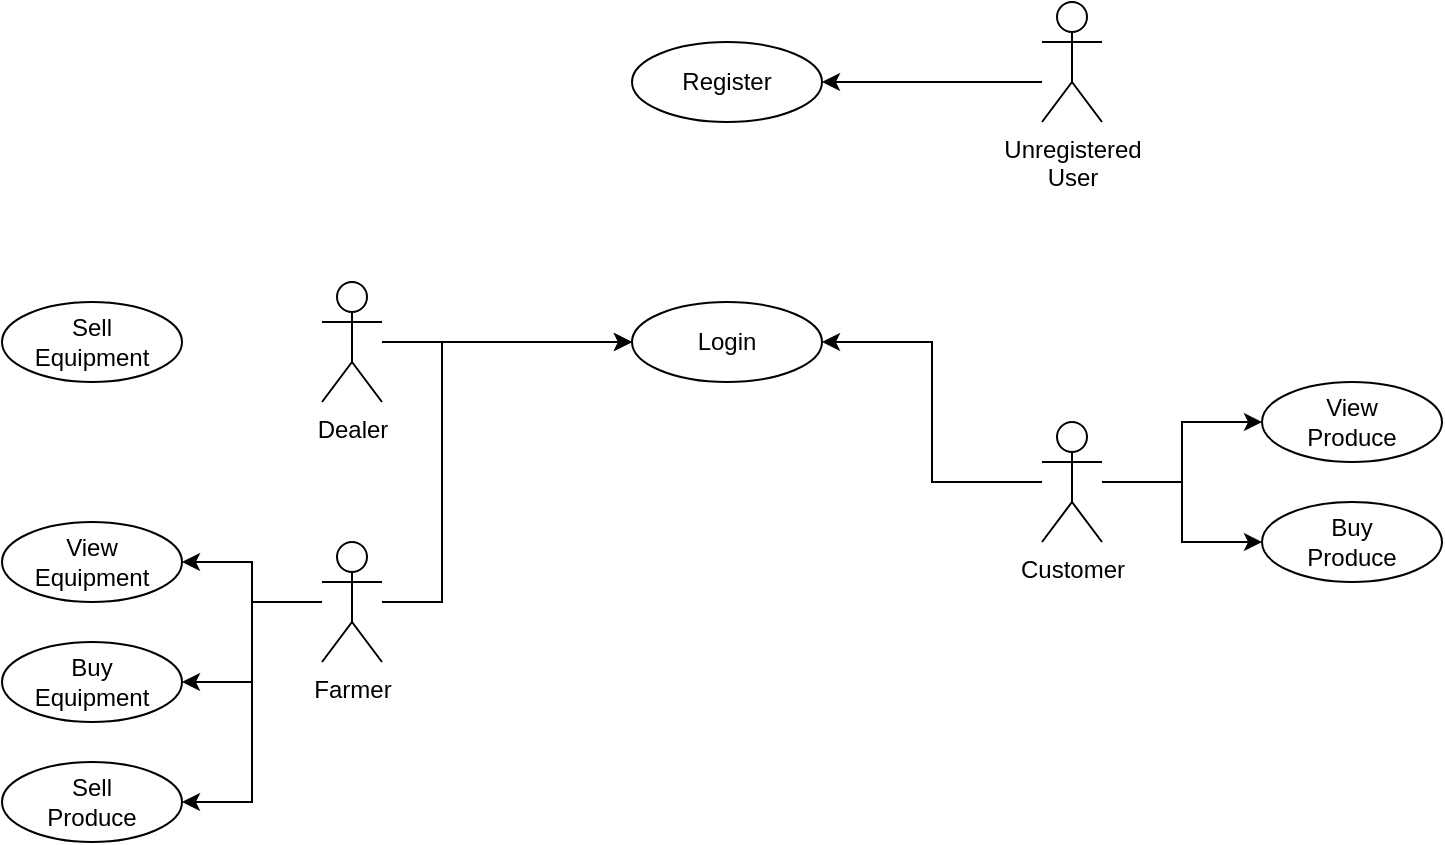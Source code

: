 <mxfile version="24.2.0" type="device">
  <diagram name="Page-1" id="Wl4qqZWPlfM1WC1LZrM2">
    <mxGraphModel dx="1607" dy="540" grid="1" gridSize="10" guides="1" tooltips="1" connect="1" arrows="1" fold="1" page="1" pageScale="1" pageWidth="850" pageHeight="1100" math="0" shadow="0">
      <root>
        <mxCell id="0" />
        <mxCell id="1" parent="0" />
        <mxCell id="0cN9bVkUMFvqnsQbVNbZ-9" style="edgeStyle=orthogonalEdgeStyle;rounded=0;orthogonalLoop=1;jettySize=auto;html=1;entryX=0;entryY=0.5;entryDx=0;entryDy=0;" edge="1" parent="1" source="0cN9bVkUMFvqnsQbVNbZ-1" target="0cN9bVkUMFvqnsQbVNbZ-5">
          <mxGeometry relative="1" as="geometry">
            <Array as="points">
              <mxPoint x="210" y="360" />
              <mxPoint x="210" y="230" />
            </Array>
          </mxGeometry>
        </mxCell>
        <mxCell id="0cN9bVkUMFvqnsQbVNbZ-16" style="edgeStyle=orthogonalEdgeStyle;rounded=0;orthogonalLoop=1;jettySize=auto;html=1;entryX=1;entryY=0.5;entryDx=0;entryDy=0;" edge="1" parent="1" source="0cN9bVkUMFvqnsQbVNbZ-1" target="0cN9bVkUMFvqnsQbVNbZ-15">
          <mxGeometry relative="1" as="geometry" />
        </mxCell>
        <mxCell id="0cN9bVkUMFvqnsQbVNbZ-19" style="edgeStyle=orthogonalEdgeStyle;rounded=0;orthogonalLoop=1;jettySize=auto;html=1;" edge="1" parent="1" source="0cN9bVkUMFvqnsQbVNbZ-1" target="0cN9bVkUMFvqnsQbVNbZ-17">
          <mxGeometry relative="1" as="geometry" />
        </mxCell>
        <mxCell id="0cN9bVkUMFvqnsQbVNbZ-20" style="edgeStyle=orthogonalEdgeStyle;rounded=0;orthogonalLoop=1;jettySize=auto;html=1;entryX=1;entryY=0.5;entryDx=0;entryDy=0;" edge="1" parent="1" source="0cN9bVkUMFvqnsQbVNbZ-1" target="0cN9bVkUMFvqnsQbVNbZ-18">
          <mxGeometry relative="1" as="geometry" />
        </mxCell>
        <mxCell id="0cN9bVkUMFvqnsQbVNbZ-1" value="Farmer" style="shape=umlActor;verticalLabelPosition=bottom;verticalAlign=top;html=1;outlineConnect=0;" vertex="1" parent="1">
          <mxGeometry x="150" y="330" width="30" height="60" as="geometry" />
        </mxCell>
        <mxCell id="0cN9bVkUMFvqnsQbVNbZ-8" style="edgeStyle=orthogonalEdgeStyle;rounded=0;orthogonalLoop=1;jettySize=auto;html=1;entryX=0;entryY=0.5;entryDx=0;entryDy=0;" edge="1" parent="1" source="0cN9bVkUMFvqnsQbVNbZ-2" target="0cN9bVkUMFvqnsQbVNbZ-5">
          <mxGeometry relative="1" as="geometry" />
        </mxCell>
        <mxCell id="0cN9bVkUMFvqnsQbVNbZ-2" value="Dealer" style="shape=umlActor;verticalLabelPosition=bottom;verticalAlign=top;html=1;outlineConnect=0;" vertex="1" parent="1">
          <mxGeometry x="150" y="200" width="30" height="60" as="geometry" />
        </mxCell>
        <mxCell id="0cN9bVkUMFvqnsQbVNbZ-10" style="edgeStyle=orthogonalEdgeStyle;rounded=0;orthogonalLoop=1;jettySize=auto;html=1;entryX=1;entryY=0.5;entryDx=0;entryDy=0;" edge="1" parent="1" source="0cN9bVkUMFvqnsQbVNbZ-3" target="0cN9bVkUMFvqnsQbVNbZ-5">
          <mxGeometry relative="1" as="geometry" />
        </mxCell>
        <mxCell id="0cN9bVkUMFvqnsQbVNbZ-12" style="edgeStyle=orthogonalEdgeStyle;rounded=0;orthogonalLoop=1;jettySize=auto;html=1;" edge="1" parent="1" source="0cN9bVkUMFvqnsQbVNbZ-3" target="0cN9bVkUMFvqnsQbVNbZ-11">
          <mxGeometry relative="1" as="geometry" />
        </mxCell>
        <mxCell id="0cN9bVkUMFvqnsQbVNbZ-14" style="edgeStyle=orthogonalEdgeStyle;rounded=0;orthogonalLoop=1;jettySize=auto;html=1;" edge="1" parent="1" source="0cN9bVkUMFvqnsQbVNbZ-3" target="0cN9bVkUMFvqnsQbVNbZ-13">
          <mxGeometry relative="1" as="geometry" />
        </mxCell>
        <mxCell id="0cN9bVkUMFvqnsQbVNbZ-3" value="Customer" style="shape=umlActor;verticalLabelPosition=bottom;verticalAlign=top;html=1;outlineConnect=0;" vertex="1" parent="1">
          <mxGeometry x="510" y="270" width="30" height="60" as="geometry" />
        </mxCell>
        <mxCell id="0cN9bVkUMFvqnsQbVNbZ-7" style="edgeStyle=orthogonalEdgeStyle;rounded=0;orthogonalLoop=1;jettySize=auto;html=1;" edge="1" parent="1" source="0cN9bVkUMFvqnsQbVNbZ-4" target="0cN9bVkUMFvqnsQbVNbZ-6">
          <mxGeometry relative="1" as="geometry">
            <Array as="points">
              <mxPoint x="480" y="100" />
              <mxPoint x="480" y="100" />
            </Array>
          </mxGeometry>
        </mxCell>
        <mxCell id="0cN9bVkUMFvqnsQbVNbZ-4" value="Unregistered&lt;div&gt;User&lt;/div&gt;" style="shape=umlActor;verticalLabelPosition=bottom;verticalAlign=top;html=1;outlineConnect=0;" vertex="1" parent="1">
          <mxGeometry x="510" y="60" width="30" height="60" as="geometry" />
        </mxCell>
        <mxCell id="0cN9bVkUMFvqnsQbVNbZ-5" value="Login" style="ellipse;whiteSpace=wrap;html=1;" vertex="1" parent="1">
          <mxGeometry x="305" y="210" width="95" height="40" as="geometry" />
        </mxCell>
        <mxCell id="0cN9bVkUMFvqnsQbVNbZ-6" value="Register" style="ellipse;whiteSpace=wrap;html=1;" vertex="1" parent="1">
          <mxGeometry x="305" y="80" width="95" height="40" as="geometry" />
        </mxCell>
        <mxCell id="0cN9bVkUMFvqnsQbVNbZ-11" value="View&lt;br&gt;Produce" style="ellipse;whiteSpace=wrap;html=1;" vertex="1" parent="1">
          <mxGeometry x="620" y="250" width="90" height="40" as="geometry" />
        </mxCell>
        <mxCell id="0cN9bVkUMFvqnsQbVNbZ-13" value="Buy&lt;br&gt;Produce" style="ellipse;whiteSpace=wrap;html=1;" vertex="1" parent="1">
          <mxGeometry x="620" y="310" width="90" height="40" as="geometry" />
        </mxCell>
        <mxCell id="0cN9bVkUMFvqnsQbVNbZ-15" value="Sell&lt;div&gt;Produce&lt;/div&gt;" style="ellipse;whiteSpace=wrap;html=1;" vertex="1" parent="1">
          <mxGeometry x="-10" y="440" width="90" height="40" as="geometry" />
        </mxCell>
        <mxCell id="0cN9bVkUMFvqnsQbVNbZ-17" value="View&lt;br&gt;Equipment" style="ellipse;whiteSpace=wrap;html=1;" vertex="1" parent="1">
          <mxGeometry x="-10" y="320" width="90" height="40" as="geometry" />
        </mxCell>
        <mxCell id="0cN9bVkUMFvqnsQbVNbZ-18" value="Buy&lt;br&gt;Equipment" style="ellipse;whiteSpace=wrap;html=1;" vertex="1" parent="1">
          <mxGeometry x="-10" y="380" width="90" height="40" as="geometry" />
        </mxCell>
        <mxCell id="0cN9bVkUMFvqnsQbVNbZ-21" value="Sell&lt;div&gt;Equipment&lt;/div&gt;" style="ellipse;whiteSpace=wrap;html=1;" vertex="1" parent="1">
          <mxGeometry x="-10" y="210" width="90" height="40" as="geometry" />
        </mxCell>
      </root>
    </mxGraphModel>
  </diagram>
</mxfile>
